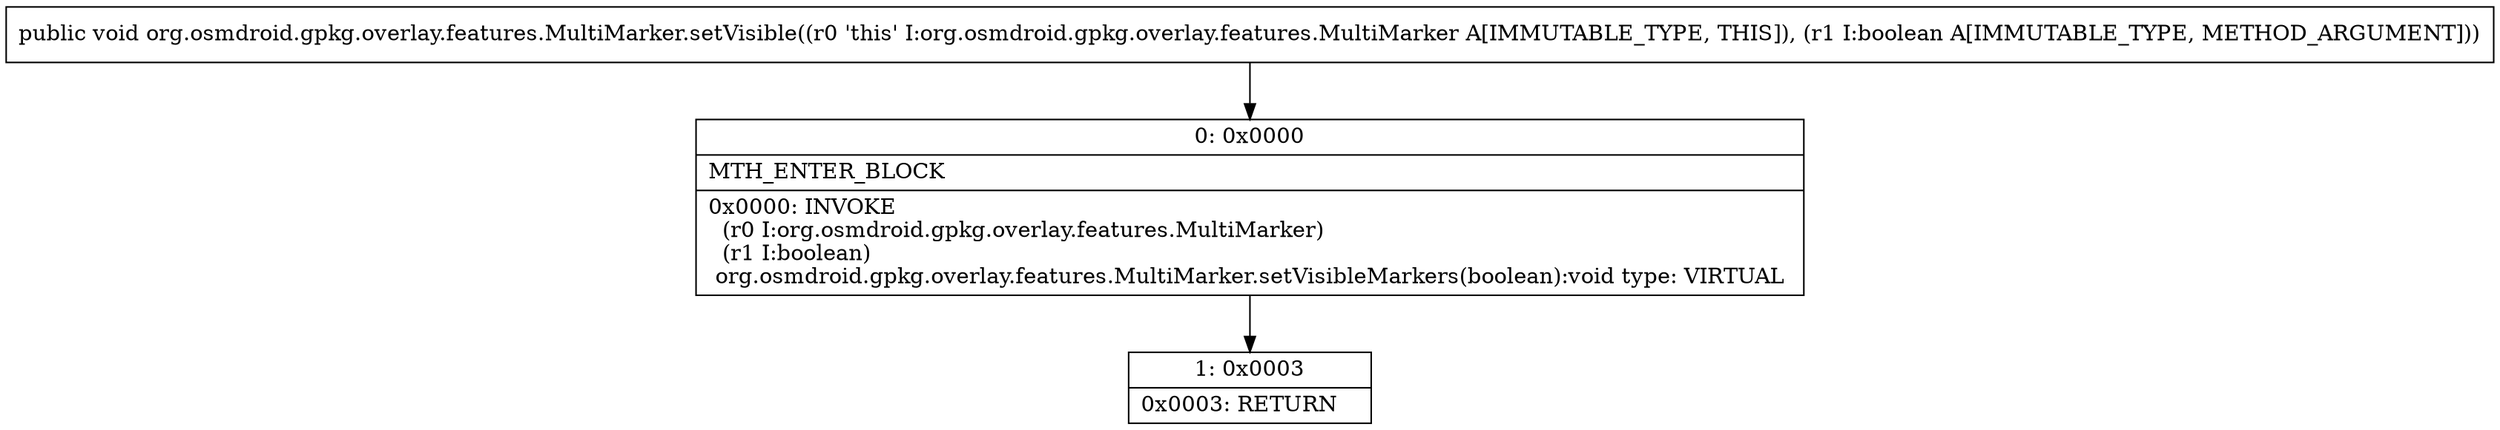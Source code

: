 digraph "CFG fororg.osmdroid.gpkg.overlay.features.MultiMarker.setVisible(Z)V" {
Node_0 [shape=record,label="{0\:\ 0x0000|MTH_ENTER_BLOCK\l|0x0000: INVOKE  \l  (r0 I:org.osmdroid.gpkg.overlay.features.MultiMarker)\l  (r1 I:boolean)\l org.osmdroid.gpkg.overlay.features.MultiMarker.setVisibleMarkers(boolean):void type: VIRTUAL \l}"];
Node_1 [shape=record,label="{1\:\ 0x0003|0x0003: RETURN   \l}"];
MethodNode[shape=record,label="{public void org.osmdroid.gpkg.overlay.features.MultiMarker.setVisible((r0 'this' I:org.osmdroid.gpkg.overlay.features.MultiMarker A[IMMUTABLE_TYPE, THIS]), (r1 I:boolean A[IMMUTABLE_TYPE, METHOD_ARGUMENT])) }"];
MethodNode -> Node_0;
Node_0 -> Node_1;
}

